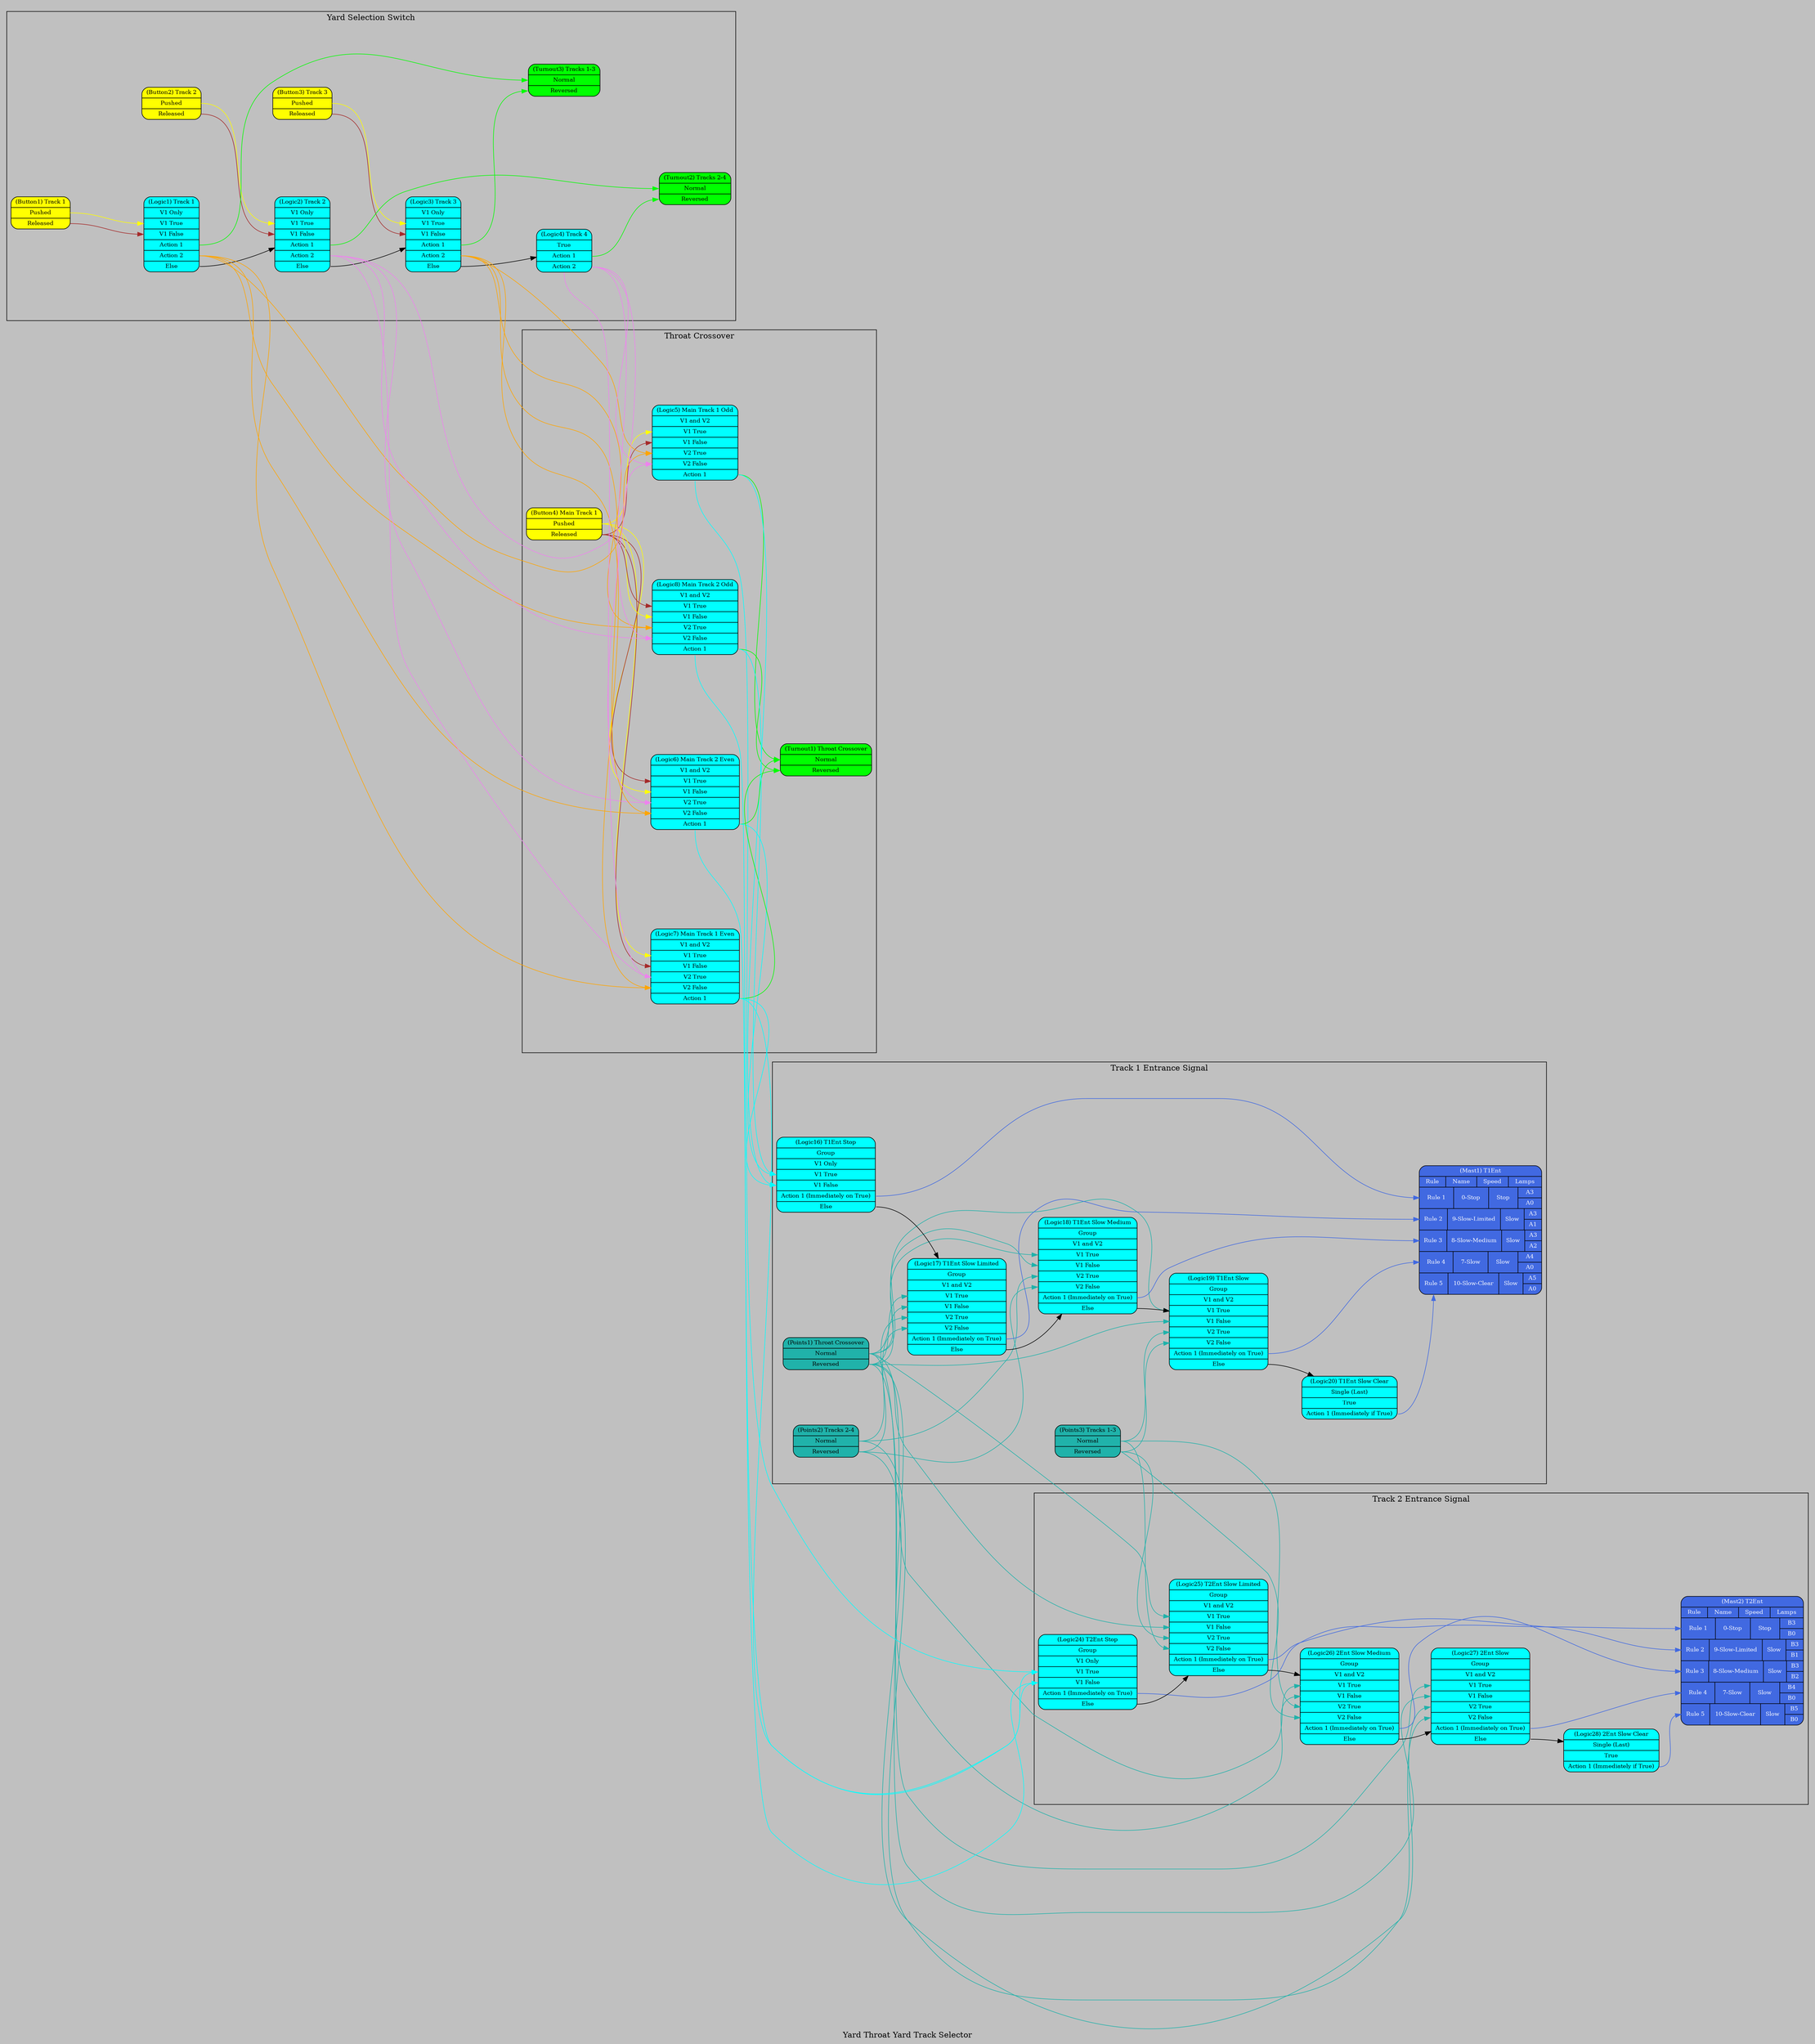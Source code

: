 digraph YardThroat_YardSelect {
    ratio=1;
    label="Yard Throat Yard Track Selector";
    bgcolor="gray";
    rankdir=LR;
    ranksep="equally";
    /*nodesep=0.5;*/
    node [shape=Mrecord, style="filled"];
    /* Button Input Nodes */
    button1 [fontsize="10", fillcolor="yellow", label ="(Button1) Track 1|<on> Pushed|<off> Released"];
    button2 [fontsize="10", fillcolor="yellow", label ="(Button2) Track 2|<on> Pushed|<off> Released"];
    button3 [fontsize="10", fillcolor="yellow", label ="(Button3) Track 3|<on> Pushed|<off> Released"];
    button4 [fontsize="10", fillcolor="yellow", label ="(Button4) Main Track 1|<on> Pushed|<off> Released"];
    

    /* Turnout motors */
    Turnout1 [fontsize="10", fillcolor="green", 
        label ="(Turnout1) Throat Crossover|<normal> Normal|<reversed> Reversed"];
    Turnout2 [fontsize="10", fillcolor="green", 
        label ="(Turnout2) Tracks 2-4|<normal> Normal|<reversed> Reversed"];
    Turnout3 [fontsize="10", fillcolor="green", 
        label ="(Turnout3) Tracks 1-3|<normal> Normal|<reversed> Reversed"];
    /* Turnout points */
    Points1  [fontsize="10", fillcolor="LightSeaGreen",
        label ="(Points1) Throat Crossover|<normal> Normal|<reversed> Reversed"];
    Points2  [fontsize="10", fillcolor="LightSeaGreen",
        label ="(Points2) Tracks 2-4|<normal> Normal|<reversed> Reversed"];
    Points3  [fontsize="10", fillcolor="LightSeaGreen",
        label ="(Points3) Tracks 1-3|<normal> Normal|<reversed> Reversed"];
        
    /* Yard selection logic */
    subgraph clusterYardSelection {
        label="Yard Selection Switch";    
        /* Yard track selection logic nodes (cascading if/else tree) */
        Logic1 [fontsize="10", fillcolor="cyan", label ="(Logic1) Track 1|V1 Only|<V1True> V1 True|<V1False> V1 False|<A1> Action 1|<A2> Action 2|<else> Else"];
        Logic2 [fontsize="10", fillcolor="cyan", label ="(Logic2) Track 2|V1 Only|<V1True> V1 True|<V1False> V1 False|<A1> Action 1|<A2> Action 2|<else> Else"];
        Logic3 [fontsize="10", fillcolor="cyan", label ="(Logic3) Track 3|V1 Only|<V1True> V1 True|<V1False> V1 False|<A1> Action 1|<A2> Action 2|<else> Else"];
        Logic4 [fontsize="10", fillcolor="cyan", label ="(Logic4) Track 4|True|<A1> Action 1|<A2> Action 2"];

        button1:on -> Logic1:V1True [color="yellow"];
        button1:off -> Logic1:V1False [color="brown"];
        Logic1:else -> Logic2;
        button2:on -> Logic2:V1True [color="yellow"];
        button2:off -> Logic2:V1False [color="brown"];
        Logic2:else -> Logic3;
        button3:on -> Logic3:V1True [color="yellow"];
        button3:off -> Logic3:V1False [color="brown"];
        Logic3:else -> Logic4;
    
        Logic1:A1 -> Turnout3:normal [color="green"];
        Logic2:A1 -> Turnout2:normal [color="green"];
        Logic3:A1 -> Turnout3:reversed [color="green"];
        Logic4:A1 -> Turnout2:reversed [color="green"];
    }
    
    subgraph clusterThroatCrossover {
        label="Throat Crossover";
            
        /* Throat Crossover logic nodes (single logic elements) */
        Logic5 [fontsize="10", fillcolor="cyan", 
           label ="(Logic5) Main Track 1 Odd|V1 and V2|<V1True> V1 True|<V1False> V1 False|<V2True> V2 True|<V2False> V2 False|<A1> Action 1"];
        Logic6 [fontsize="10", fillcolor="cyan", 
           label ="(Logic6) Main Track 2 Even|V1 and V2|<V1True> V1 True|<V1False> V1 False|<V2True> V2 True|<V2False> V2 False|<A1> Action 1"];
        Logic7 [fontsize="10", fillcolor="cyan", 
           label ="(Logic7) Main Track 1 Even|V1 and V2|<V1True> V1 True|<V1False> V1 False|<V2True> V2 True|<V2False> V2 False|<A1> Action 1"];
        Logic8 [fontsize="10", fillcolor="cyan", 
           label ="(Logic8) Main Track 2 Odd|V1 and V2|<V1True> V1 True|<V1False> V1 False|<V2True> V2 True|<V2False> V2 False|<A1> Action 1"];
    
        /* Throat Crossover logic */
        button4:on -> Logic5:V1True [color="yellow"];
        button4:on -> Logic7:V1True [color="yellow"];
        button4:on -> Logic6:V1False [color="yellow"];
        button4:on -> Logic8:V1False [color="yellow"];
    
        button4:off -> Logic5:V1False [color="brown"];
        button4:off -> Logic7:V1False [color="brown"];
        button4:off -> Logic6:V1True [color="brown"];
        button4:off -> Logic8:V1True [color="brown"];
    
        Logic1:A2 -> Logic5:V2True [color="orange"];
        Logic2:A2 -> Logic5:V2False [color="violet"];
        Logic3:A2 -> Logic5:V2True [color="orange"];
        Logic4:A2 -> Logic5:V2False [color="violet"];
    
        Logic1:A2 -> Logic6:V2False [color="orange"];
        Logic2:A2 -> Logic6:V2True [color="violet"];
        Logic3:A2 -> Logic6:V2False [color="orange"];
        Logic4:A2 -> Logic6:V2True [color="violet"];
    
        Logic1:A2 -> Logic7:V2False [color="orange"];
        Logic2:A2 -> Logic7:V2True [color="violet"];
        Logic3:A2 -> Logic7:V2False [color="orange"];
        Logic4:A2 -> Logic7:V2True [color="violet"];
    
        Logic1:A2 -> Logic8:V2True [color="orange"];
        Logic2:A2 -> Logic8:V2False [color="violet"];
        Logic3:A2 -> Logic8:V2True [color="orange"];
        Logic4:A2 -> Logic8:V2False [color="violet"];
    
        Logic5:A1 -> Turnout1:normal [color="green"];
        Logic6:A1 -> Turnout1:normal [color="green"];
        Logic7:A1 -> Turnout1:reversed [color="green"];
        Logic8:A1 -> Turnout1:reversed [color="green"];
    }
    subgraph clusterTrack1EntranceSignal {
        label="Track 1 Entrance Signal";
        Mast1 [fontsize="10", fillcolor="RoyalBlue", fontcolor="white",
            label ="(Mast1) T1Ent|{Rule|Name|Speed|Lamps}|{<R1>Rule 1|0-Stop|Stop|{A3|A0}}|{<R2>Rule 2|9-Slow-Limited|Slow|{A3|A1}}|{<R3>Rule 3|8-Slow-Medium|Slow|{A3|A2}}|{<R4>Rule 4|7-Slow|Slow|{A4|A0}}|{<R5>Rule 5|10-Slow-Clear|Slow|{A5|A0}}"];
        Logic16 [fontsize="10", fillcolor="cyan", 
            label ="(Logic16) T1Ent Stop|Group|V1 Only|<V1True> V1 True|<V1False> V1 False|<A1> Action 1 (Immediately on True)|<else>Else"];
        Logic16:else -> Logic17;
        Logic16:A1 -> Mast1:R1 [color="RoyalBlue"];
        Logic5:A1 -> Logic16:V1False [color="cyan"];
        Logic7:A1 -> Logic16:V1False [color="cyan"];
        Logic6:A1 -> Logic16:V1True [color="cyan"];
        Logic8:A1 -> Logic16:V1True [color="cyan"];

        Logic17 [fontsize="10", fillcolor="cyan",
            label ="(Logic17) T1Ent Slow Limited|Group|V1 and V2|<V1True> V1 True|<V1False> V1 False|<V2True> V2 True|<V2False> V2 False|<A1> Action 1 (Immediately on True)|<else>Else"];
        Logic17:else -> Logic18;
        Logic17:A1 -> Mast1:R2 [color="RoyalBlue"];
        Points1:reversed -> Logic17:V1True [color="LightSeaGreen"];
        Points1:normal   -> Logic17:V1False [color="LightSeaGreen"];
        Points2:reversed -> Logic17:V2True [color="LightSeaGreen"];
        Points2:normal   -> Logic17:V2False [color="LightSeaGreen"];
        
        Logic18 [fontsize="10", fillcolor="cyan",
            label ="(Logic18) T1Ent Slow Medium|Group|V1 and V2|<V1True> V1 True|<V1False> V1 False|<V2True> V2 True|<V2False> V2 False|<A1> Action 1 (Immediately on True)|<else>Else"];
        Logic18:else -> Logic19;
        Logic18:A1 -> Mast1:R3 [color="RoyalBlue"];
        Points1:reversed -> Logic18:V1True [color="LightSeaGreen"];
        Points1:normal   -> Logic18:V1False [color="LightSeaGreen"];
        Points2:normal   -> Logic18:V2True [color="LightSeaGreen"];
        Points2:reversed -> Logic18:V2False [color="LightSeaGreen"];
        
        Logic19 [fontsize="10", fillcolor="cyan",
            label ="(Logic19) T1Ent Slow|Group|V1 and V2|<V1True> V1 True|<V1False> V1 False|<V2True> V2 True|<V2False> V2 False|<A1> Action 1 (Immediately on True)|<else>Else"];
        Logic19:else -> Logic20;
        Logic19:A1 -> Mast1:R4 [color="RoyalBlue"];
        Points1:normal   -> Logic19:V1True [color="LightSeaGreen"];
        Points1:reversed -> Logic19:V1False [color="LightSeaGreen"];
        Points3:reversed -> Logic19:V2True [color="LightSeaGreen"];
        Points3:normal   -> Logic19:V2False [color="LightSeaGreen"];
        
        Logic20 [fontsize="10", fillcolor="cyan",
            label ="(Logic20) T1Ent Slow Clear|Single (Last)|True|<A1> Action 1 (Immediately if True)}"]
        Logic20:A1 -> Mast1:R5 [color="RoyalBlue"];

    }
    subgraph clusterTrack2EntranceSignal {
        label="Track 2 Entrance Signal";
        Mast2 [fontsize="10", fillcolor="RoyalBlue", fontcolor="white",
            label ="(Mast2) T2Ent|{Rule|Name|Speed|Lamps}|{<R1>Rule 1|0-Stop|Stop|{B3|B0}}|{<R2>Rule 2|9-Slow-Limited|Slow|{B3|B1}}|{<R3>Rule 3|8-Slow-Medium|Slow|{B3|B2}}|{<R4>Rule 4|7-Slow|Slow|{B4|B0}}|{<R5>Rule 5|10-Slow-Clear|Slow|{B5|B0}}"];
        Logic24 [fontsize="10", fillcolor="cyan", 
            label ="(Logic24) T2Ent Stop|Group|V1 Only|<V1True> V1 True|<V1False> V1 False|<A1> Action 1 (Immediately on True)|<else>Else"];
        Logic24:else -> Logic25;
        Logic24:A1 -> Mast2:R1 [color="RoyalBlue"];
        Logic6:A1 -> Logic24:V1False [color="cyan"];
        Logic8:A1 -> Logic24:V1False [color="cyan"];
        Logic5:A1 -> Logic24:V1True [color="cyan"];
        Logic7:A1 -> Logic24:V1True [color="cyan"];

        Logic25 [fontsize="10", fillcolor="cyan",
            label ="(Logic25) T2Ent Slow Limited|Group|V1 and V2|<V1True> V1 True|<V1False> V1 False|<V2True> V2 True|<V2False> V2 False|<A1> Action 1 (Immediately on True)|<else>Else"];
        Logic25:else -> Logic26;
        Logic25:A1 -> Mast2:R2 [color="RoyalBlue"];
        Points1:normal -> Logic25:V1True [color="LightSeaGreen"];
        Points1:reversed   -> Logic25:V1False [color="LightSeaGreen"];
        Points3:reversed -> Logic25:V2True [color="LightSeaGreen"];
        Points3:normal   -> Logic25:V2False [color="LightSeaGreen"];
        
        Logic26 [fontsize="10", fillcolor="cyan",
            label ="(Logic26) 2Ent Slow Medium|Group|V1 and V2|<V1True> V1 True|<V1False> V1 False|<V2True> V2 True|<V2False> V2 False|<A1> Action 1 (Immediately on True)|<else>Else"];
        Logic26:else -> Logic27;
        Logic26:A1 -> Mast2:R3 [color="RoyalBlue"];
        Points1:normal -> Logic26:V1True [color="LightSeaGreen"];
        Points1:reversed   -> Logic26:V1False [color="LightSeaGreen"];
        Points3:normal   -> Logic26:V2True [color="LightSeaGreen"];
        Points3:reversed -> Logic26:V2False [color="LightSeaGreen"];
        
        Logic27 [fontsize="10", fillcolor="cyan",
            label ="(Logic27) 2Ent Slow|Group|V1 and V2|<V1True> V1 True|<V1False> V1 False|<V2True> V2 True|<V2False> V2 False|<A1> Action 1 (Immediately on True)|<else>Else"];
        Logic27:else -> Logic28;
        Logic27:A1 -> Mast2:R4 [color="RoyalBlue"];
        Points1:normal   -> Logic27:V1True [color="LightSeaGreen"];
        Points1:reversed -> Logic27:V1False [color="LightSeaGreen"];
        Points2:reversed -> Logic27:V2True [color="LightSeaGreen"];
        Points2:normal   -> Logic27:V2False [color="LightSeaGreen"];
        
        Logic28 [fontsize="10", fillcolor="cyan",
            label ="(Logic28) 2Ent Slow Clear|Single (Last)|True|<A1> Action 1 (Immediately if True)}"]
        Logic28:A1 -> Mast2:R5 [color="RoyalBlue"];

    }
}
